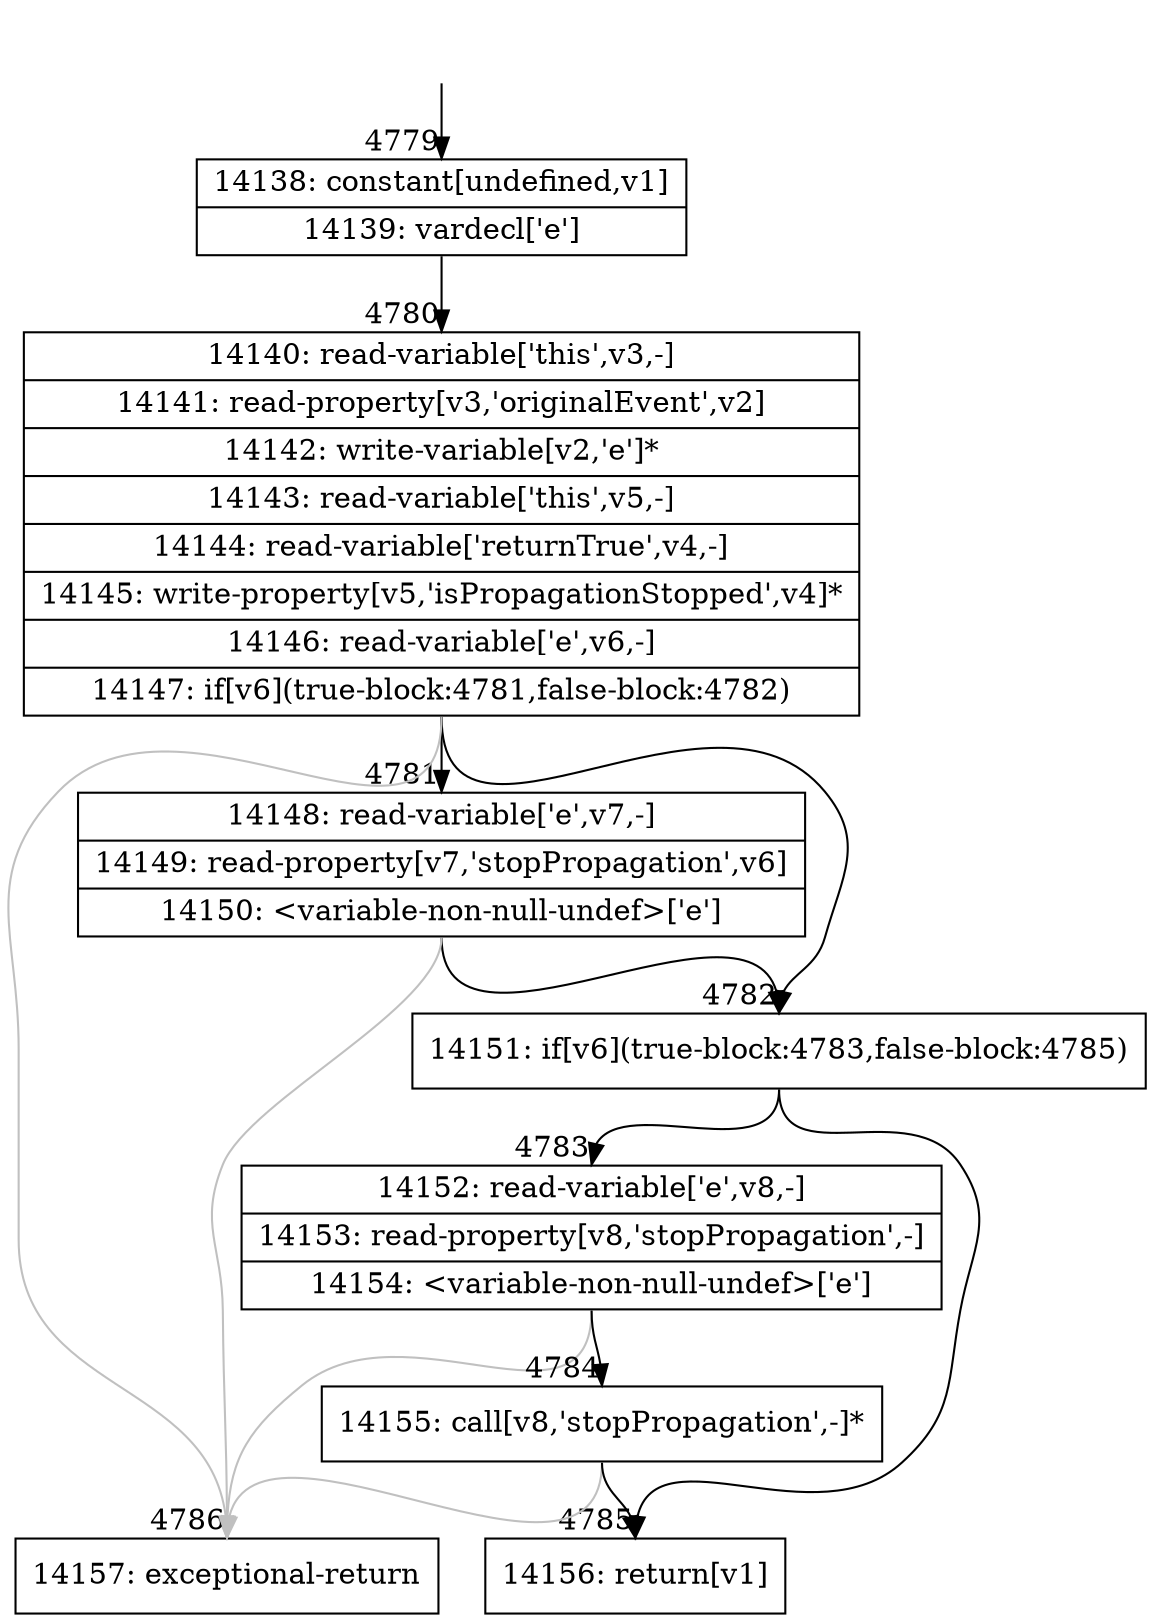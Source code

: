 digraph {
rankdir="TD"
BB_entry296[shape=none,label=""];
BB_entry296 -> BB4779 [tailport=s, headport=n, headlabel="    4779"]
BB4779 [shape=record label="{14138: constant[undefined,v1]|14139: vardecl['e']}" ] 
BB4779 -> BB4780 [tailport=s, headport=n, headlabel="      4780"]
BB4780 [shape=record label="{14140: read-variable['this',v3,-]|14141: read-property[v3,'originalEvent',v2]|14142: write-variable[v2,'e']*|14143: read-variable['this',v5,-]|14144: read-variable['returnTrue',v4,-]|14145: write-property[v5,'isPropagationStopped',v4]*|14146: read-variable['e',v6,-]|14147: if[v6](true-block:4781,false-block:4782)}" ] 
BB4780 -> BB4782 [tailport=s, headport=n, headlabel="      4782"]
BB4780 -> BB4781 [tailport=s, headport=n, headlabel="      4781"]
BB4780 -> BB4786 [tailport=s, headport=n, color=gray, headlabel="      4786"]
BB4781 [shape=record label="{14148: read-variable['e',v7,-]|14149: read-property[v7,'stopPropagation',v6]|14150: \<variable-non-null-undef\>['e']}" ] 
BB4781 -> BB4782 [tailport=s, headport=n]
BB4781 -> BB4786 [tailport=s, headport=n, color=gray]
BB4782 [shape=record label="{14151: if[v6](true-block:4783,false-block:4785)}" ] 
BB4782 -> BB4783 [tailport=s, headport=n, headlabel="      4783"]
BB4782 -> BB4785 [tailport=s, headport=n, headlabel="      4785"]
BB4783 [shape=record label="{14152: read-variable['e',v8,-]|14153: read-property[v8,'stopPropagation',-]|14154: \<variable-non-null-undef\>['e']}" ] 
BB4783 -> BB4784 [tailport=s, headport=n, headlabel="      4784"]
BB4783 -> BB4786 [tailport=s, headport=n, color=gray]
BB4784 [shape=record label="{14155: call[v8,'stopPropagation',-]*}" ] 
BB4784 -> BB4785 [tailport=s, headport=n]
BB4784 -> BB4786 [tailport=s, headport=n, color=gray]
BB4785 [shape=record label="{14156: return[v1]}" ] 
BB4786 [shape=record label="{14157: exceptional-return}" ] 
}
